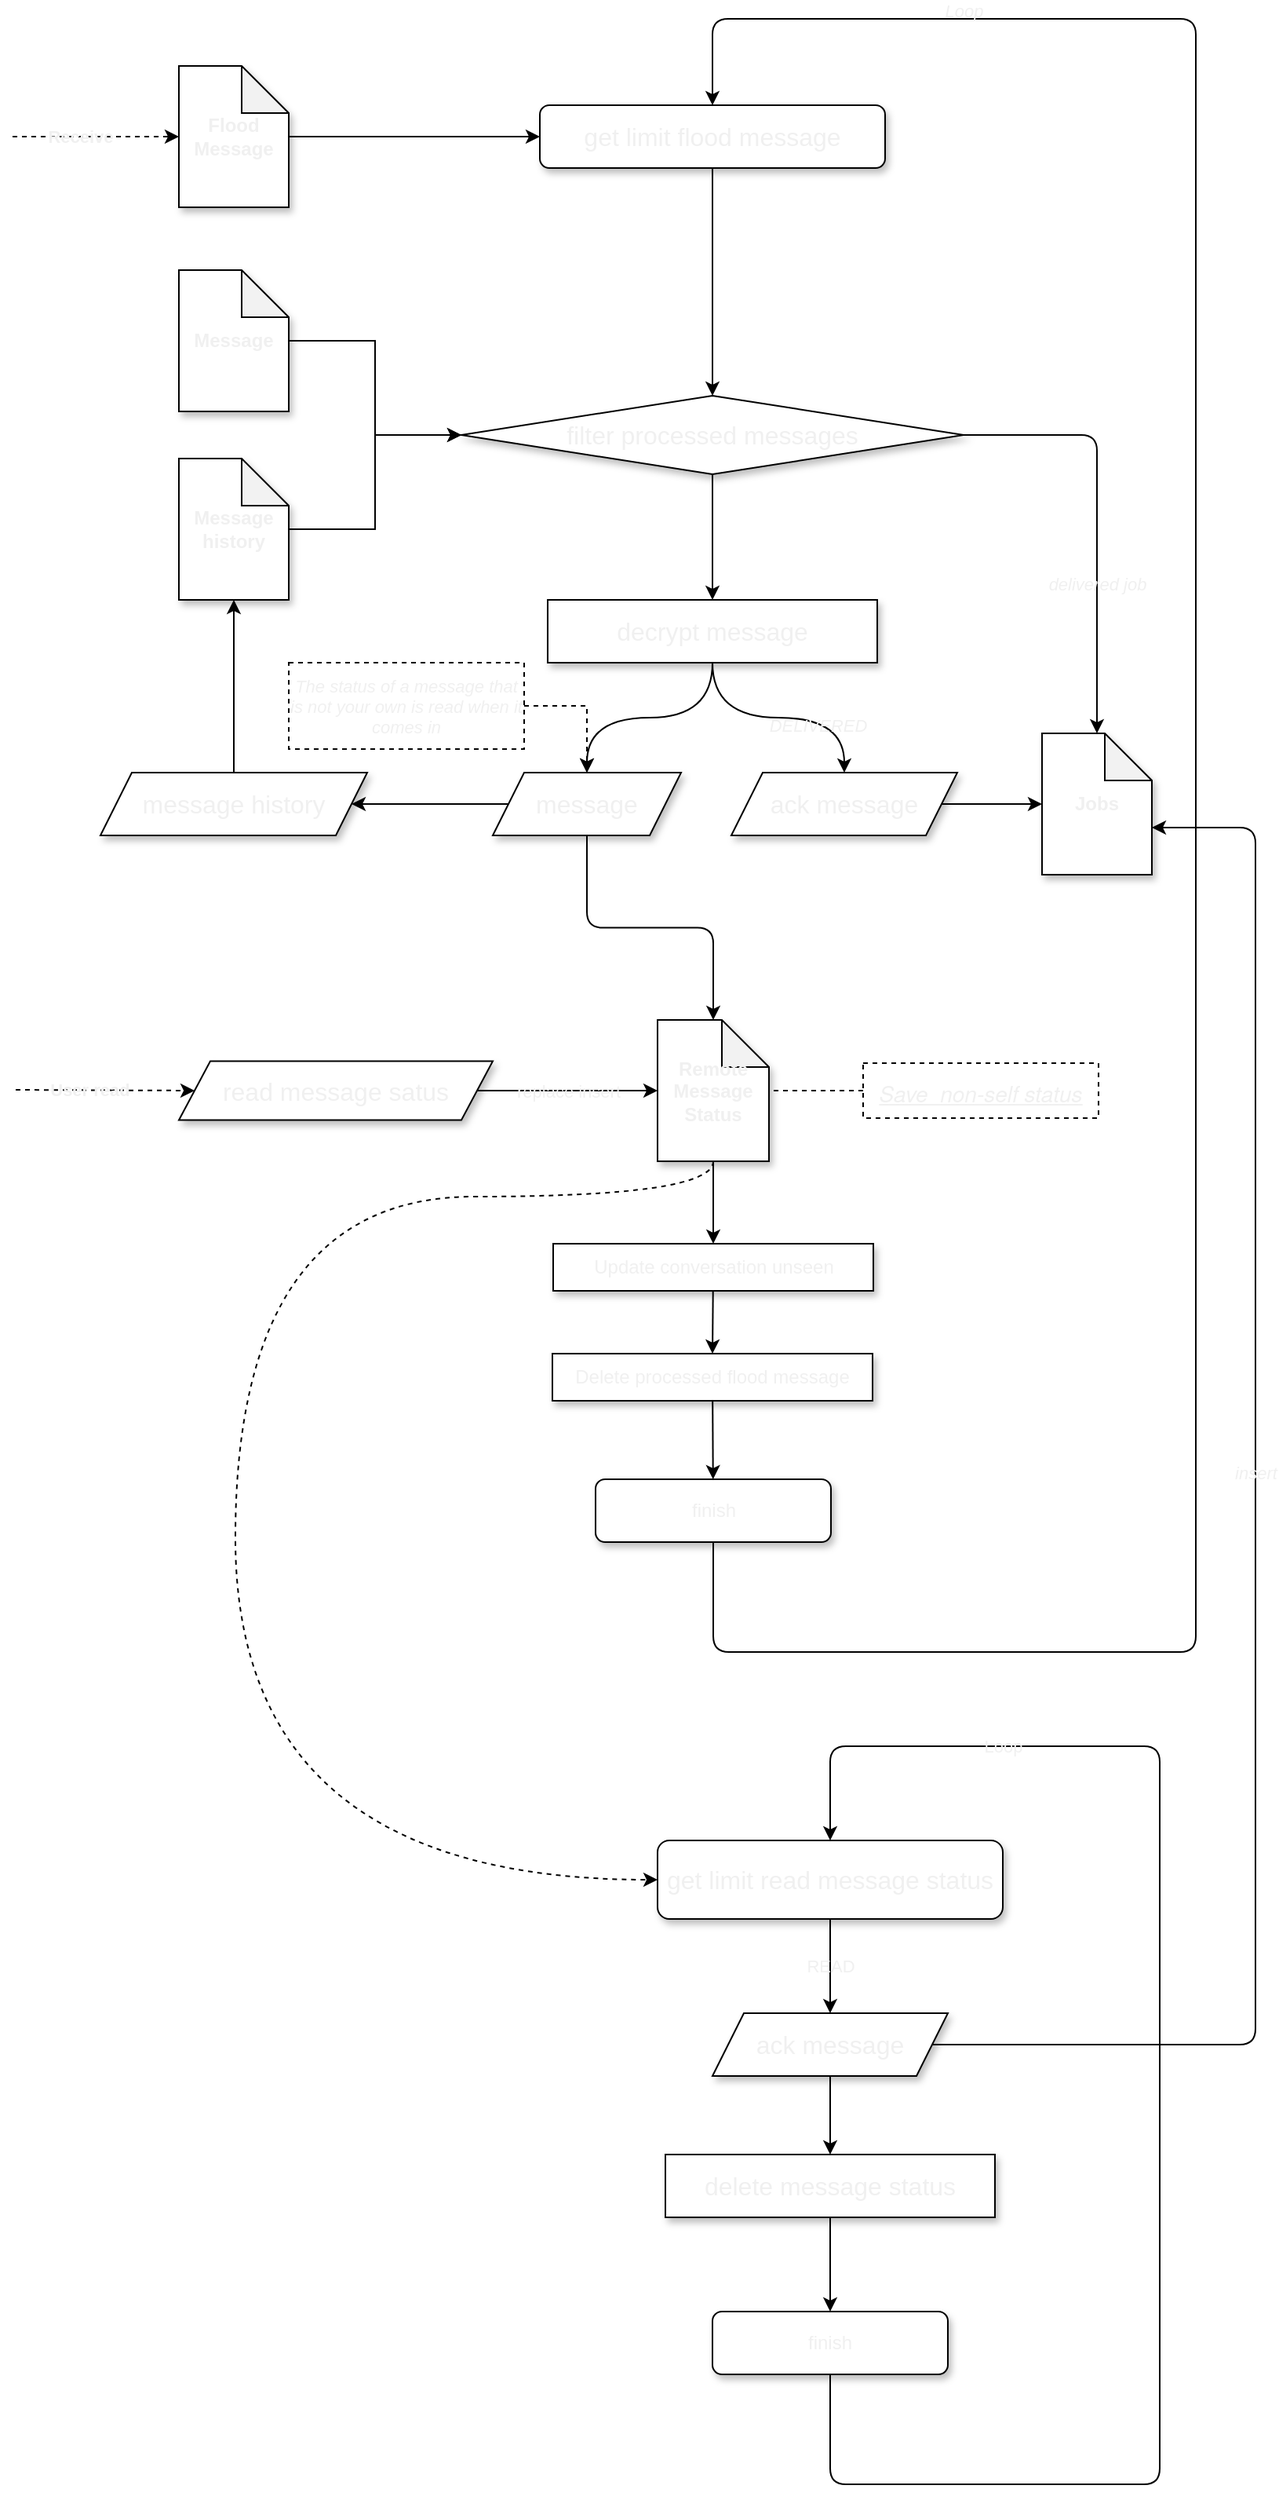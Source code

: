 <mxfile>
    <diagram id="C5RBs43oDa-KdzZeNtuy" name="Page-1">
        <mxGraphModel dx="3293" dy="1242" grid="1" gridSize="10" guides="1" tooltips="1" connect="1" arrows="1" fold="1" page="1" pageScale="1" pageWidth="827" pageHeight="1169" math="0" shadow="0">
            <root>
                <mxCell id="WIyWlLk6GJQsqaUBKTNV-0"/>
                <mxCell id="WIyWlLk6GJQsqaUBKTNV-1" parent="WIyWlLk6GJQsqaUBKTNV-0"/>
                <mxCell id="dmYJT_vtjaHjFKHVerQP-77" value="" style="group;fontColor=#F0F0F0;labelBackgroundColor=none;" parent="WIyWlLk6GJQsqaUBKTNV-1" vertex="1" connectable="0">
                    <mxGeometry x="-809" y="50" width="792" height="1570" as="geometry"/>
                </mxCell>
                <mxCell id="FAr5EghwdfuVaESJFVmN-0" value="&lt;b&gt;Flood Message&lt;/b&gt;" style="shape=note;whiteSpace=wrap;html=1;backgroundOutline=1;darkOpacity=0.05;shadow=1;container=0;fontColor=#F0F0F0;labelBackgroundColor=none;" parent="dmYJT_vtjaHjFKHVerQP-77" vertex="1">
                    <mxGeometry x="106" y="30" width="70" height="90" as="geometry"/>
                </mxCell>
                <mxCell id="FAr5EghwdfuVaESJFVmN-1" value="&lt;b&gt;Message history&lt;/b&gt;" style="shape=note;whiteSpace=wrap;html=1;backgroundOutline=1;darkOpacity=0.05;shadow=1;container=0;fontColor=#F0F0F0;labelBackgroundColor=none;" parent="dmYJT_vtjaHjFKHVerQP-77" vertex="1">
                    <mxGeometry x="106" y="280" width="70" height="90" as="geometry"/>
                </mxCell>
                <mxCell id="FAr5EghwdfuVaESJFVmN-2" value="&lt;b&gt;Message&lt;/b&gt;" style="shape=note;whiteSpace=wrap;html=1;backgroundOutline=1;darkOpacity=0.05;shadow=1;container=0;fontColor=#F0F0F0;labelBackgroundColor=none;" parent="dmYJT_vtjaHjFKHVerQP-77" vertex="1">
                    <mxGeometry x="106" y="160" width="70" height="90" as="geometry"/>
                </mxCell>
                <mxCell id="FAr5EghwdfuVaESJFVmN-3" value="&lt;b&gt;Jobs&lt;/b&gt;" style="shape=note;whiteSpace=wrap;html=1;backgroundOutline=1;darkOpacity=0.05;shadow=1;container=0;fontColor=#F0F0F0;labelBackgroundColor=none;" parent="dmYJT_vtjaHjFKHVerQP-77" vertex="1">
                    <mxGeometry x="656" y="455" width="70" height="90" as="geometry"/>
                </mxCell>
                <mxCell id="FAr5EghwdfuVaESJFVmN-4" value="&lt;span style=&quot;font-size: 16px;&quot;&gt;get limit flood message&lt;/span&gt;" style="rounded=1;whiteSpace=wrap;html=1;shadow=1;container=0;fontColor=#F0F0F0;labelBackgroundColor=none;" parent="dmYJT_vtjaHjFKHVerQP-77" vertex="1">
                    <mxGeometry x="336" y="55" width="220" height="40" as="geometry"/>
                </mxCell>
                <mxCell id="FAr5EghwdfuVaESJFVmN-5" style="edgeStyle=orthogonalEdgeStyle;rounded=0;orthogonalLoop=1;jettySize=auto;html=1;shadow=0;fontColor=#F0F0F0;labelBackgroundColor=none;" parent="dmYJT_vtjaHjFKHVerQP-77" source="FAr5EghwdfuVaESJFVmN-0" target="FAr5EghwdfuVaESJFVmN-4" edge="1">
                    <mxGeometry relative="1" as="geometry"/>
                </mxCell>
                <mxCell id="FAr5EghwdfuVaESJFVmN-7" value="&lt;span style=&quot;font-size: 16px;&quot;&gt;filter processed messages&lt;/span&gt;" style="rhombus;whiteSpace=wrap;html=1;shadow=1;container=0;fontColor=#F0F0F0;labelBackgroundColor=none;" parent="dmYJT_vtjaHjFKHVerQP-77" vertex="1">
                    <mxGeometry x="286" y="240" width="320" height="50" as="geometry"/>
                </mxCell>
                <mxCell id="FAr5EghwdfuVaESJFVmN-10" style="edgeStyle=orthogonalEdgeStyle;rounded=0;orthogonalLoop=1;jettySize=auto;html=1;entryX=0;entryY=0.5;entryDx=0;entryDy=0;shadow=0;fontColor=#F0F0F0;labelBackgroundColor=none;" parent="dmYJT_vtjaHjFKHVerQP-77" source="FAr5EghwdfuVaESJFVmN-1" target="FAr5EghwdfuVaESJFVmN-7" edge="1">
                    <mxGeometry relative="1" as="geometry"/>
                </mxCell>
                <mxCell id="FAr5EghwdfuVaESJFVmN-8" style="edgeStyle=orthogonalEdgeStyle;rounded=0;orthogonalLoop=1;jettySize=auto;html=1;entryX=0;entryY=0.5;entryDx=0;entryDy=0;shadow=0;fontColor=#F0F0F0;labelBackgroundColor=none;" parent="dmYJT_vtjaHjFKHVerQP-77" source="FAr5EghwdfuVaESJFVmN-2" target="FAr5EghwdfuVaESJFVmN-7" edge="1">
                    <mxGeometry relative="1" as="geometry"/>
                </mxCell>
                <mxCell id="FAr5EghwdfuVaESJFVmN-11" style="edgeStyle=orthogonalEdgeStyle;rounded=0;orthogonalLoop=1;jettySize=auto;html=1;shadow=0;fontColor=#F0F0F0;labelBackgroundColor=none;" parent="dmYJT_vtjaHjFKHVerQP-77" source="FAr5EghwdfuVaESJFVmN-4" target="FAr5EghwdfuVaESJFVmN-7" edge="1">
                    <mxGeometry relative="1" as="geometry"/>
                </mxCell>
                <mxCell id="FAr5EghwdfuVaESJFVmN-12" value="&lt;span style=&quot;font-size: 16px;&quot;&gt;decrypt message&lt;/span&gt;" style="rounded=0;whiteSpace=wrap;html=1;shadow=1;container=0;fontColor=#F0F0F0;labelBackgroundColor=none;" parent="dmYJT_vtjaHjFKHVerQP-77" vertex="1">
                    <mxGeometry x="341" y="370" width="210" height="40" as="geometry"/>
                </mxCell>
                <mxCell id="FAr5EghwdfuVaESJFVmN-13" style="edgeStyle=orthogonalEdgeStyle;rounded=0;orthogonalLoop=1;jettySize=auto;html=1;exitX=0.5;exitY=1;exitDx=0;exitDy=0;entryX=0.5;entryY=0;entryDx=0;entryDy=0;shadow=0;fontColor=#F0F0F0;labelBackgroundColor=none;" parent="dmYJT_vtjaHjFKHVerQP-77" source="FAr5EghwdfuVaESJFVmN-7" target="FAr5EghwdfuVaESJFVmN-12" edge="1">
                    <mxGeometry relative="1" as="geometry"/>
                </mxCell>
                <mxCell id="FAr5EghwdfuVaESJFVmN-14" value="&lt;span style=&quot;font-size: 16px;&quot;&gt;message&lt;/span&gt;" style="shape=parallelogram;perimeter=parallelogramPerimeter;whiteSpace=wrap;html=1;fixedSize=1;shadow=1;container=0;fontColor=#F0F0F0;labelBackgroundColor=none;" parent="dmYJT_vtjaHjFKHVerQP-77" vertex="1">
                    <mxGeometry x="306" y="480" width="120" height="40" as="geometry"/>
                </mxCell>
                <mxCell id="FAr5EghwdfuVaESJFVmN-29" style="edgeStyle=orthogonalEdgeStyle;rounded=0;orthogonalLoop=1;jettySize=auto;html=1;exitX=1;exitY=0.5;exitDx=0;exitDy=0;entryX=0;entryY=0.5;entryDx=0;entryDy=0;entryPerimeter=0;shadow=0;fontColor=#F0F0F0;labelBackgroundColor=none;" parent="dmYJT_vtjaHjFKHVerQP-77" source="FAr5EghwdfuVaESJFVmN-16" target="FAr5EghwdfuVaESJFVmN-3" edge="1">
                    <mxGeometry relative="1" as="geometry"/>
                </mxCell>
                <mxCell id="FAr5EghwdfuVaESJFVmN-16" value="&lt;span style=&quot;font-size: 16px;&quot;&gt;ack message&lt;/span&gt;" style="shape=parallelogram;perimeter=parallelogramPerimeter;whiteSpace=wrap;html=1;fixedSize=1;shadow=1;container=0;fontColor=#F0F0F0;labelBackgroundColor=none;" parent="dmYJT_vtjaHjFKHVerQP-77" vertex="1">
                    <mxGeometry x="458" y="480" width="144" height="40" as="geometry"/>
                </mxCell>
                <mxCell id="FAr5EghwdfuVaESJFVmN-19" value="" style="endArrow=classic;html=1;exitX=0.5;exitY=1;exitDx=0;exitDy=0;entryX=0.5;entryY=0;entryDx=0;entryDy=0;edgeStyle=orthogonalEdgeStyle;curved=1;shadow=0;fontColor=#F0F0F0;labelBackgroundColor=none;" parent="dmYJT_vtjaHjFKHVerQP-77" source="FAr5EghwdfuVaESJFVmN-12" target="FAr5EghwdfuVaESJFVmN-16" edge="1">
                    <mxGeometry width="50" height="50" relative="1" as="geometry">
                        <mxPoint x="606" y="460" as="sourcePoint"/>
                        <mxPoint x="656" y="410" as="targetPoint"/>
                    </mxGeometry>
                </mxCell>
                <mxCell id="FAr5EghwdfuVaESJFVmN-48" value="&lt;i&gt;&lt;font style=&quot;font-size: 11px&quot;&gt;DELIVERED&lt;/font&gt;&lt;/i&gt;" style="edgeLabel;html=1;align=center;verticalAlign=middle;resizable=0;points=[];shadow=1;container=0;fontColor=#F0F0F0;labelBackgroundColor=none;" parent="FAr5EghwdfuVaESJFVmN-19" vertex="1" connectable="0">
                    <mxGeometry x="0.325" relative="1" as="geometry">
                        <mxPoint y="5" as="offset"/>
                    </mxGeometry>
                </mxCell>
                <mxCell id="FAr5EghwdfuVaESJFVmN-22" style="edgeStyle=none;rounded=0;orthogonalLoop=1;jettySize=auto;html=1;shadow=0;fontColor=#F0F0F0;labelBackgroundColor=none;" parent="dmYJT_vtjaHjFKHVerQP-77" source="FAr5EghwdfuVaESJFVmN-20" target="FAr5EghwdfuVaESJFVmN-1" edge="1">
                    <mxGeometry relative="1" as="geometry"/>
                </mxCell>
                <mxCell id="FAr5EghwdfuVaESJFVmN-20" value="&lt;span style=&quot;font-size: 16px;&quot;&gt;message history&lt;/span&gt;" style="shape=parallelogram;perimeter=parallelogramPerimeter;whiteSpace=wrap;html=1;fixedSize=1;shadow=1;container=0;fontColor=#F0F0F0;labelBackgroundColor=none;" parent="dmYJT_vtjaHjFKHVerQP-77" vertex="1">
                    <mxGeometry x="56" y="480" width="170" height="40" as="geometry"/>
                </mxCell>
                <mxCell id="FAr5EghwdfuVaESJFVmN-17" style="edgeStyle=orthogonalEdgeStyle;rounded=0;orthogonalLoop=1;jettySize=auto;html=1;exitX=0.5;exitY=1;exitDx=0;exitDy=0;curved=1;shadow=0;fontColor=#F0F0F0;labelBackgroundColor=none;" parent="dmYJT_vtjaHjFKHVerQP-77" source="FAr5EghwdfuVaESJFVmN-12" target="FAr5EghwdfuVaESJFVmN-14" edge="1">
                    <mxGeometry relative="1" as="geometry"/>
                </mxCell>
                <mxCell id="FAr5EghwdfuVaESJFVmN-21" style="rounded=0;orthogonalLoop=1;jettySize=auto;html=1;exitX=0;exitY=0.5;exitDx=0;exitDy=0;entryX=1;entryY=0.5;entryDx=0;entryDy=0;shadow=0;fontColor=#F0F0F0;labelBackgroundColor=none;" parent="dmYJT_vtjaHjFKHVerQP-77" source="FAr5EghwdfuVaESJFVmN-14" target="FAr5EghwdfuVaESJFVmN-20" edge="1">
                    <mxGeometry relative="1" as="geometry"/>
                </mxCell>
                <mxCell id="FAr5EghwdfuVaESJFVmN-28" value="" style="endArrow=classic;html=1;exitX=1;exitY=0.5;exitDx=0;exitDy=0;edgeStyle=orthogonalEdgeStyle;entryX=0.5;entryY=0;entryDx=0;entryDy=0;entryPerimeter=0;shadow=0;fontColor=#F0F0F0;labelBackgroundColor=none;" parent="dmYJT_vtjaHjFKHVerQP-77" source="FAr5EghwdfuVaESJFVmN-7" target="FAr5EghwdfuVaESJFVmN-3" edge="1">
                    <mxGeometry width="50" height="50" relative="1" as="geometry">
                        <mxPoint x="856" y="440" as="sourcePoint"/>
                        <mxPoint x="796" y="590" as="targetPoint"/>
                    </mxGeometry>
                </mxCell>
                <mxCell id="FAr5EghwdfuVaESJFVmN-39" value="&lt;i&gt;delivered job&lt;/i&gt;" style="edgeLabel;html=1;align=center;verticalAlign=middle;resizable=0;points=[];shadow=1;container=0;fontColor=#F0F0F0;labelBackgroundColor=none;" parent="FAr5EghwdfuVaESJFVmN-28" vertex="1" connectable="0">
                    <mxGeometry x="0.091" y="3" relative="1" as="geometry">
                        <mxPoint x="-3" y="30" as="offset"/>
                    </mxGeometry>
                </mxCell>
                <mxCell id="FAr5EghwdfuVaESJFVmN-31" value="Update conversation unseen" style="rounded=0;whiteSpace=wrap;html=1;shadow=1;container=0;fontColor=#F0F0F0;labelBackgroundColor=none;" parent="dmYJT_vtjaHjFKHVerQP-77" vertex="1">
                    <mxGeometry x="344.5" y="780" width="204" height="30" as="geometry"/>
                </mxCell>
                <mxCell id="FAr5EghwdfuVaESJFVmN-32" value="finish" style="rounded=1;whiteSpace=wrap;html=1;shadow=1;container=0;fontColor=#F0F0F0;labelBackgroundColor=none;" parent="dmYJT_vtjaHjFKHVerQP-77" vertex="1">
                    <mxGeometry x="371.5" y="930" width="150" height="40" as="geometry"/>
                </mxCell>
                <mxCell id="FAr5EghwdfuVaESJFVmN-35" value="" style="endArrow=classic;html=1;exitX=0.5;exitY=1;exitDx=0;exitDy=0;entryX=0.5;entryY=0;entryDx=0;entryDy=0;edgeStyle=orthogonalEdgeStyle;shadow=0;fontColor=#F0F0F0;labelBackgroundColor=none;" parent="dmYJT_vtjaHjFKHVerQP-77" source="FAr5EghwdfuVaESJFVmN-32" target="FAr5EghwdfuVaESJFVmN-4" edge="1">
                    <mxGeometry width="50" height="50" relative="1" as="geometry">
                        <mxPoint x="424" y="970" as="sourcePoint"/>
                        <mxPoint x="484" y="920" as="targetPoint"/>
                        <Array as="points">
                            <mxPoint x="446" y="1040"/>
                            <mxPoint x="754" y="1040"/>
                            <mxPoint x="754"/>
                            <mxPoint x="446"/>
                        </Array>
                    </mxGeometry>
                </mxCell>
                <mxCell id="FAr5EghwdfuVaESJFVmN-38" value="&lt;i&gt;Loop&lt;/i&gt;" style="edgeLabel;html=1;align=center;verticalAlign=middle;resizable=0;points=[];shadow=1;container=0;fontColor=#F0F0F0;labelBackgroundColor=none;" parent="FAr5EghwdfuVaESJFVmN-35" vertex="1" connectable="0">
                    <mxGeometry x="0.051" y="-2" relative="1" as="geometry">
                        <mxPoint x="-150" y="-487" as="offset"/>
                    </mxGeometry>
                </mxCell>
                <mxCell id="FAr5EghwdfuVaESJFVmN-47" style="edgeStyle=orthogonalEdgeStyle;rounded=0;orthogonalLoop=1;jettySize=auto;html=1;exitX=0.5;exitY=1;exitDx=0;exitDy=0;exitPerimeter=0;shadow=0;fillColor=#FF4400;fontColor=#F0F0F0;labelBackgroundColor=none;" parent="dmYJT_vtjaHjFKHVerQP-77" source="FAr5EghwdfuVaESJFVmN-40" target="FAr5EghwdfuVaESJFVmN-31" edge="1">
                    <mxGeometry relative="1" as="geometry"/>
                </mxCell>
                <mxCell id="FAr5EghwdfuVaESJFVmN-40" value="&lt;b&gt;Remote&lt;br&gt;Message Status&lt;/b&gt;" style="shape=note;whiteSpace=wrap;html=1;backgroundOutline=1;darkOpacity=0.05;shadow=1;container=0;fontColor=#F0F0F0;labelBackgroundColor=none;" parent="dmYJT_vtjaHjFKHVerQP-77" vertex="1">
                    <mxGeometry x="411" y="637.5" width="71" height="90" as="geometry"/>
                </mxCell>
                <mxCell id="FAr5EghwdfuVaESJFVmN-42" value="" style="endArrow=classic;html=1;exitX=0.5;exitY=1;exitDx=0;exitDy=0;entryX=0.5;entryY=0;entryDx=0;entryDy=0;entryPerimeter=0;edgeStyle=orthogonalEdgeStyle;shadow=0;fontColor=#F0F0F0;labelBackgroundColor=none;" parent="dmYJT_vtjaHjFKHVerQP-77" source="FAr5EghwdfuVaESJFVmN-14" target="FAr5EghwdfuVaESJFVmN-40" edge="1">
                    <mxGeometry width="50" height="50" relative="1" as="geometry">
                        <mxPoint x="752" y="560" as="sourcePoint"/>
                        <mxPoint x="802" y="510" as="targetPoint"/>
                    </mxGeometry>
                </mxCell>
                <mxCell id="FAr5EghwdfuVaESJFVmN-49" style="edgeStyle=orthogonalEdgeStyle;rounded=0;orthogonalLoop=1;jettySize=auto;html=1;shadow=0;fillColor=#FF4400;dashed=1;endArrow=none;endFill=0;fontColor=#F0F0F0;labelBackgroundColor=none;" parent="dmYJT_vtjaHjFKHVerQP-77" source="FAr5EghwdfuVaESJFVmN-43" target="FAr5EghwdfuVaESJFVmN-40" edge="1">
                    <mxGeometry relative="1" as="geometry"/>
                </mxCell>
                <mxCell id="FAr5EghwdfuVaESJFVmN-43" value="&lt;p class=&quot;p1&quot; style=&quot;margin: 0px; font-stretch: normal; font-size: 14px; line-height: normal; font-family: &amp;quot;helvetica neue&amp;quot;;&quot;&gt;&lt;i&gt;&lt;u&gt;Save&amp;nbsp; non-self status&lt;/u&gt;&lt;/i&gt;&lt;/p&gt;" style="text;html=1;strokeColor=default;fillColor=none;align=center;verticalAlign=middle;whiteSpace=wrap;rounded=0;shadow=0;dashed=1;container=0;fontColor=#F0F0F0;labelBackgroundColor=none;" parent="dmYJT_vtjaHjFKHVerQP-77" vertex="1">
                    <mxGeometry x="542" y="665" width="150" height="35" as="geometry"/>
                </mxCell>
                <mxCell id="FAr5EghwdfuVaESJFVmN-50" value="" style="endArrow=classic;html=1;shadow=0;dashed=1;fillColor=#FF4400;entryX=0;entryY=0.5;entryDx=0;entryDy=0;fontColor=#F0F0F0;labelBackgroundColor=none;" parent="dmYJT_vtjaHjFKHVerQP-77" target="FAr5EghwdfuVaESJFVmN-53" edge="1">
                    <mxGeometry relative="1" as="geometry">
                        <mxPoint x="2" y="682" as="sourcePoint"/>
                        <mxPoint x="72" y="682" as="targetPoint"/>
                    </mxGeometry>
                </mxCell>
                <mxCell id="FAr5EghwdfuVaESJFVmN-51" value="User read" style="edgeLabel;resizable=0;html=1;align=center;verticalAlign=middle;shadow=1;container=0;fontStyle=1;fontColor=#F0F0F0;labelBackgroundColor=none;" parent="FAr5EghwdfuVaESJFVmN-50" connectable="0" vertex="1">
                    <mxGeometry relative="1" as="geometry">
                        <mxPoint x="-10" as="offset"/>
                    </mxGeometry>
                </mxCell>
                <mxCell id="FAr5EghwdfuVaESJFVmN-54" style="edgeStyle=orthogonalEdgeStyle;rounded=0;orthogonalLoop=1;jettySize=auto;html=1;entryX=0;entryY=0.5;entryDx=0;entryDy=0;entryPerimeter=0;shadow=0;endArrow=classic;endFill=1;fillColor=#FF4400;fontColor=#F0F0F0;labelBackgroundColor=none;" parent="dmYJT_vtjaHjFKHVerQP-77" source="FAr5EghwdfuVaESJFVmN-53" target="FAr5EghwdfuVaESJFVmN-40" edge="1">
                    <mxGeometry relative="1" as="geometry"/>
                </mxCell>
                <mxCell id="FAr5EghwdfuVaESJFVmN-72" value="replace insert" style="edgeLabel;html=1;align=center;verticalAlign=middle;resizable=0;points=[];container=0;fontColor=#F0F0F0;labelBackgroundColor=none;" parent="FAr5EghwdfuVaESJFVmN-54" vertex="1" connectable="0">
                    <mxGeometry x="-0.059" relative="1" as="geometry">
                        <mxPoint x="4" as="offset"/>
                    </mxGeometry>
                </mxCell>
                <mxCell id="FAr5EghwdfuVaESJFVmN-53" value="&lt;font&gt;&lt;span style=&quot;font-size: 16px;&quot;&gt;read message satus&lt;/span&gt;&lt;/font&gt;" style="shape=parallelogram;perimeter=parallelogramPerimeter;whiteSpace=wrap;html=1;fixedSize=1;shadow=1;container=0;fontColor=#F0F0F0;labelBackgroundColor=none;" parent="dmYJT_vtjaHjFKHVerQP-77" vertex="1">
                    <mxGeometry x="106" y="663.75" width="200" height="37.5" as="geometry"/>
                </mxCell>
                <mxCell id="FAr5EghwdfuVaESJFVmN-58" value="&lt;span style=&quot;font-size: 16px;&quot;&gt;get limit read message status&lt;/span&gt;" style="rounded=1;whiteSpace=wrap;html=1;shadow=1;container=0;fontColor=#F0F0F0;labelBackgroundColor=none;" parent="dmYJT_vtjaHjFKHVerQP-77" vertex="1">
                    <mxGeometry x="411" y="1160" width="220" height="50" as="geometry"/>
                </mxCell>
                <mxCell id="FAr5EghwdfuVaESJFVmN-56" style="edgeStyle=orthogonalEdgeStyle;orthogonalLoop=1;jettySize=auto;html=1;exitX=0.5;exitY=1;exitDx=0;exitDy=0;exitPerimeter=0;entryX=0;entryY=0.5;entryDx=0;entryDy=0;shadow=0;endArrow=classic;endFill=1;fillColor=#FF4400;curved=1;dashed=1;fontColor=#F0F0F0;labelBackgroundColor=none;" parent="dmYJT_vtjaHjFKHVerQP-77" source="FAr5EghwdfuVaESJFVmN-40" target="FAr5EghwdfuVaESJFVmN-58" edge="1">
                    <mxGeometry relative="1" as="geometry">
                        <Array as="points">
                            <mxPoint x="447" y="750"/>
                            <mxPoint x="142" y="750"/>
                            <mxPoint x="142" y="1185"/>
                        </Array>
                    </mxGeometry>
                </mxCell>
                <mxCell id="FAr5EghwdfuVaESJFVmN-60" style="edgeStyle=orthogonalEdgeStyle;orthogonalLoop=1;jettySize=auto;html=1;entryX=0.5;entryY=0;entryDx=0;entryDy=0;shadow=0;endArrow=classic;endFill=1;fillColor=#FF4400;rounded=1;fontColor=#F0F0F0;labelBackgroundColor=none;" parent="dmYJT_vtjaHjFKHVerQP-77" source="FAr5EghwdfuVaESJFVmN-59" target="FAr5EghwdfuVaESJFVmN-58" edge="1">
                    <mxGeometry relative="1" as="geometry">
                        <Array as="points">
                            <mxPoint x="521" y="1570"/>
                            <mxPoint x="731" y="1570"/>
                            <mxPoint x="731" y="1100"/>
                            <mxPoint x="521" y="1100"/>
                        </Array>
                    </mxGeometry>
                </mxCell>
                <mxCell id="FAr5EghwdfuVaESJFVmN-61" value="Loop" style="edgeLabel;html=1;align=center;verticalAlign=middle;resizable=0;points=[];shadow=1;container=0;fontColor=#F0F0F0;labelBackgroundColor=none;" parent="FAr5EghwdfuVaESJFVmN-60" vertex="1" connectable="0">
                    <mxGeometry x="0.84" relative="1" as="geometry">
                        <mxPoint x="88" as="offset"/>
                    </mxGeometry>
                </mxCell>
                <mxCell id="FAr5EghwdfuVaESJFVmN-59" value="finish" style="rounded=1;whiteSpace=wrap;html=1;shadow=1;container=0;fontColor=#F0F0F0;labelBackgroundColor=none;" parent="dmYJT_vtjaHjFKHVerQP-77" vertex="1">
                    <mxGeometry x="446" y="1460" width="150" height="40" as="geometry"/>
                </mxCell>
                <mxCell id="FAr5EghwdfuVaESJFVmN-71" style="edgeStyle=orthogonalEdgeStyle;rounded=1;orthogonalLoop=1;jettySize=auto;html=1;entryX=0;entryY=0;entryDx=70;entryDy=60;entryPerimeter=0;shadow=0;endArrow=classic;endFill=1;fillColor=#FF4400;fontColor=#F0F0F0;labelBackgroundColor=none;" parent="dmYJT_vtjaHjFKHVerQP-77" source="FAr5EghwdfuVaESJFVmN-64" target="FAr5EghwdfuVaESJFVmN-3" edge="1">
                    <mxGeometry relative="1" as="geometry">
                        <Array as="points">
                            <mxPoint x="792" y="1290"/>
                            <mxPoint x="792" y="515"/>
                        </Array>
                    </mxGeometry>
                </mxCell>
                <mxCell id="dmYJT_vtjaHjFKHVerQP-0" value="&lt;i&gt;insert&lt;/i&gt;" style="edgeLabel;html=1;align=center;verticalAlign=middle;resizable=0;points=[];fontSize=11;container=0;fontColor=#F0F0F0;labelBackgroundColor=none;" parent="FAr5EghwdfuVaESJFVmN-71" vertex="1" connectable="0">
                    <mxGeometry x="0.089" relative="1" as="geometry">
                        <mxPoint as="offset"/>
                    </mxGeometry>
                </mxCell>
                <mxCell id="FAr5EghwdfuVaESJFVmN-64" value="&lt;span style=&quot;font-size: 16px;&quot;&gt;ack message&lt;/span&gt;" style="shape=parallelogram;perimeter=parallelogramPerimeter;whiteSpace=wrap;html=1;fixedSize=1;shadow=1;container=0;fontColor=#F0F0F0;labelBackgroundColor=none;" parent="dmYJT_vtjaHjFKHVerQP-77" vertex="1">
                    <mxGeometry x="446" y="1270" width="150" height="40" as="geometry"/>
                </mxCell>
                <mxCell id="FAr5EghwdfuVaESJFVmN-66" value="READ" style="edgeStyle=orthogonalEdgeStyle;rounded=1;orthogonalLoop=1;jettySize=auto;html=1;entryX=0.5;entryY=0;entryDx=0;entryDy=0;shadow=0;endArrow=classic;endFill=1;fillColor=#FF4400;fontColor=#F0F0F0;labelBackgroundColor=none;" parent="dmYJT_vtjaHjFKHVerQP-77" source="FAr5EghwdfuVaESJFVmN-58" target="FAr5EghwdfuVaESJFVmN-64" edge="1">
                    <mxGeometry relative="1" as="geometry">
                        <Array as="points">
                            <mxPoint x="521" y="1240"/>
                            <mxPoint x="521" y="1240"/>
                        </Array>
                    </mxGeometry>
                </mxCell>
                <mxCell id="FAr5EghwdfuVaESJFVmN-70" style="edgeStyle=orthogonalEdgeStyle;rounded=1;orthogonalLoop=1;jettySize=auto;html=1;exitX=0.5;exitY=1;exitDx=0;exitDy=0;entryX=0.5;entryY=0;entryDx=0;entryDy=0;shadow=0;endArrow=classic;endFill=1;fillColor=#FF4400;fontColor=#F0F0F0;labelBackgroundColor=none;" parent="dmYJT_vtjaHjFKHVerQP-77" source="FAr5EghwdfuVaESJFVmN-68" target="FAr5EghwdfuVaESJFVmN-59" edge="1">
                    <mxGeometry relative="1" as="geometry"/>
                </mxCell>
                <mxCell id="FAr5EghwdfuVaESJFVmN-68" value="&lt;span style=&quot;font-size: 16px;&quot;&gt;delete message status&lt;/span&gt;" style="rounded=0;whiteSpace=wrap;html=1;shadow=1;container=0;fontColor=#F0F0F0;labelBackgroundColor=none;" parent="dmYJT_vtjaHjFKHVerQP-77" vertex="1">
                    <mxGeometry x="416" y="1360" width="210" height="40" as="geometry"/>
                </mxCell>
                <mxCell id="FAr5EghwdfuVaESJFVmN-69" style="edgeStyle=orthogonalEdgeStyle;rounded=1;orthogonalLoop=1;jettySize=auto;html=1;entryX=0.5;entryY=0;entryDx=0;entryDy=0;shadow=0;endArrow=classic;endFill=1;fillColor=#FF4400;fontColor=#F0F0F0;labelBackgroundColor=none;" parent="dmYJT_vtjaHjFKHVerQP-77" source="FAr5EghwdfuVaESJFVmN-64" target="FAr5EghwdfuVaESJFVmN-68" edge="1">
                    <mxGeometry relative="1" as="geometry"/>
                </mxCell>
                <mxCell id="dmYJT_vtjaHjFKHVerQP-4" style="edgeStyle=orthogonalEdgeStyle;rounded=0;orthogonalLoop=1;jettySize=auto;html=1;exitX=1;exitY=0.5;exitDx=0;exitDy=0;shadow=0;fontSize=11;dashed=1;fontColor=#F0F0F0;labelBackgroundColor=none;" parent="dmYJT_vtjaHjFKHVerQP-77" source="dmYJT_vtjaHjFKHVerQP-3" target="FAr5EghwdfuVaESJFVmN-14" edge="1">
                    <mxGeometry relative="1" as="geometry"/>
                </mxCell>
                <mxCell id="dmYJT_vtjaHjFKHVerQP-3" value="&lt;i&gt;The status of a message that is not your own is read when it comes in&lt;/i&gt;" style="text;html=1;strokeColor=default;fillColor=none;align=center;verticalAlign=middle;whiteSpace=wrap;rounded=0;fontSize=11;dashed=1;shadow=0;container=0;fontColor=#F0F0F0;labelBackgroundColor=none;" parent="dmYJT_vtjaHjFKHVerQP-77" vertex="1">
                    <mxGeometry x="176" y="410" width="150" height="55" as="geometry"/>
                </mxCell>
                <mxCell id="dmYJT_vtjaHjFKHVerQP-5" value="" style="endArrow=classic;html=1;shadow=0;dashed=1;fillColor=#FF4400;entryX=0;entryY=0.5;entryDx=0;entryDy=0;fontColor=#F0F0F0;labelBackgroundColor=none;" parent="dmYJT_vtjaHjFKHVerQP-77" edge="1">
                    <mxGeometry relative="1" as="geometry">
                        <mxPoint y="75" as="sourcePoint"/>
                        <mxPoint x="106" y="75" as="targetPoint"/>
                    </mxGeometry>
                </mxCell>
                <mxCell id="dmYJT_vtjaHjFKHVerQP-6" value="&lt;span style=&quot;font-size: 11px&quot;&gt;&lt;b&gt;Receive&lt;/b&gt;&lt;/span&gt;" style="edgeLabel;resizable=0;html=1;align=center;verticalAlign=middle;shadow=1;container=0;fontColor=#F0F0F0;labelBackgroundColor=none;" parent="dmYJT_vtjaHjFKHVerQP-5" connectable="0" vertex="1">
                    <mxGeometry relative="1" as="geometry">
                        <mxPoint x="-10" as="offset"/>
                    </mxGeometry>
                </mxCell>
                <mxCell id="dmYJT_vtjaHjFKHVerQP-71" style="edgeStyle=none;rounded=0;orthogonalLoop=1;jettySize=auto;html=1;shadow=0;fontSize=11;endArrow=classic;endFill=1;fontColor=#F0F0F0;labelBackgroundColor=none;" parent="dmYJT_vtjaHjFKHVerQP-77" source="dmYJT_vtjaHjFKHVerQP-66" target="FAr5EghwdfuVaESJFVmN-32" edge="1">
                    <mxGeometry relative="1" as="geometry"/>
                </mxCell>
                <mxCell id="dmYJT_vtjaHjFKHVerQP-66" value="Delete processed flood message" style="rounded=0;whiteSpace=wrap;html=1;shadow=1;container=0;fontColor=#F0F0F0;labelBackgroundColor=none;" parent="dmYJT_vtjaHjFKHVerQP-77" vertex="1">
                    <mxGeometry x="344" y="850" width="204" height="30" as="geometry"/>
                </mxCell>
                <mxCell id="dmYJT_vtjaHjFKHVerQP-70" style="rounded=0;orthogonalLoop=1;jettySize=auto;html=1;entryX=0.5;entryY=0;entryDx=0;entryDy=0;shadow=0;fontSize=11;endArrow=classic;endFill=1;fontColor=#F0F0F0;labelBackgroundColor=none;" parent="dmYJT_vtjaHjFKHVerQP-77" source="FAr5EghwdfuVaESJFVmN-31" target="dmYJT_vtjaHjFKHVerQP-66" edge="1">
                    <mxGeometry relative="1" as="geometry"/>
                </mxCell>
            </root>
        </mxGraphModel>
    </diagram>
</mxfile>